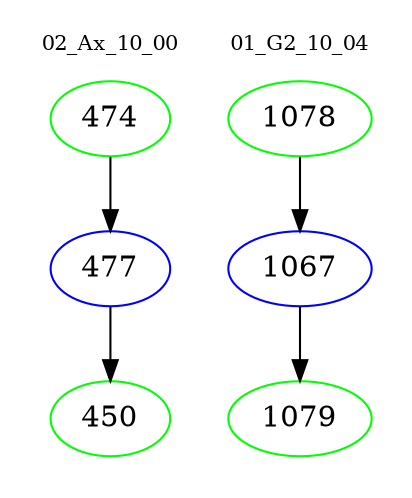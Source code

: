 digraph{
subgraph cluster_0 {
color = white
label = "02_Ax_10_00";
fontsize=10;
T0_474 [label="474", color="green"]
T0_474 -> T0_477 [color="black"]
T0_477 [label="477", color="blue"]
T0_477 -> T0_450 [color="black"]
T0_450 [label="450", color="green"]
}
subgraph cluster_1 {
color = white
label = "01_G2_10_04";
fontsize=10;
T1_1078 [label="1078", color="green"]
T1_1078 -> T1_1067 [color="black"]
T1_1067 [label="1067", color="blue"]
T1_1067 -> T1_1079 [color="black"]
T1_1079 [label="1079", color="green"]
}
}
